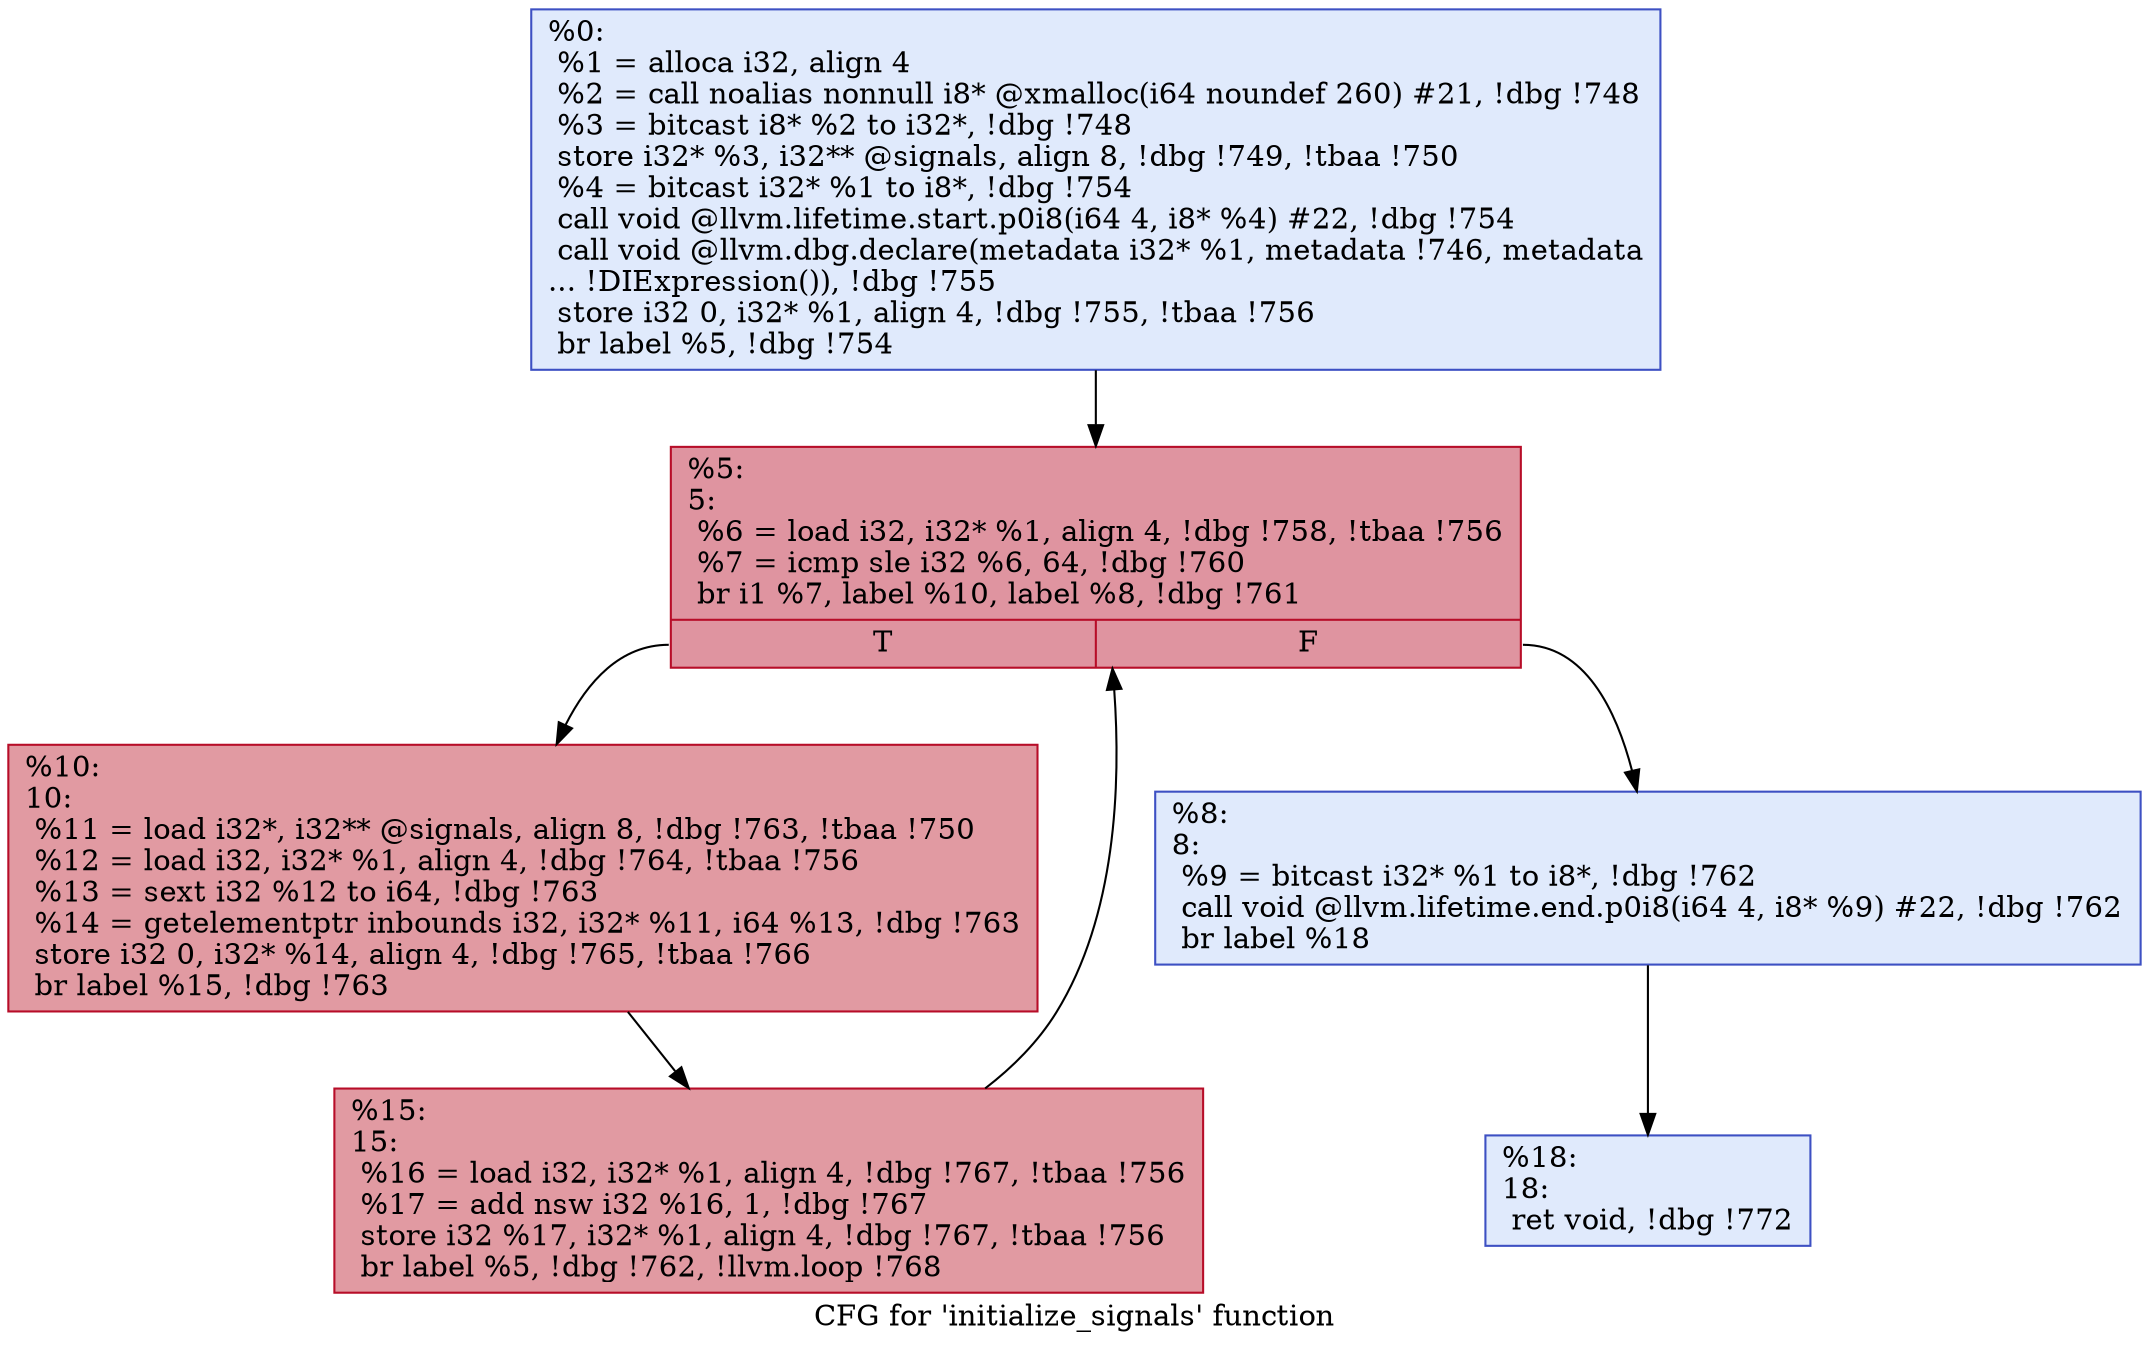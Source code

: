 digraph "CFG for 'initialize_signals' function" {
	label="CFG for 'initialize_signals' function";

	Node0x8d27d0 [shape=record,color="#3d50c3ff", style=filled, fillcolor="#b9d0f970",label="{%0:\l  %1 = alloca i32, align 4\l  %2 = call noalias nonnull i8* @xmalloc(i64 noundef 260) #21, !dbg !748\l  %3 = bitcast i8* %2 to i32*, !dbg !748\l  store i32* %3, i32** @signals, align 8, !dbg !749, !tbaa !750\l  %4 = bitcast i32* %1 to i8*, !dbg !754\l  call void @llvm.lifetime.start.p0i8(i64 4, i8* %4) #22, !dbg !754\l  call void @llvm.dbg.declare(metadata i32* %1, metadata !746, metadata\l... !DIExpression()), !dbg !755\l  store i32 0, i32* %1, align 4, !dbg !755, !tbaa !756\l  br label %5, !dbg !754\l}"];
	Node0x8d27d0 -> Node0x8d2860;
	Node0x8d2860 [shape=record,color="#b70d28ff", style=filled, fillcolor="#b70d2870",label="{%5:\l5:                                                \l  %6 = load i32, i32* %1, align 4, !dbg !758, !tbaa !756\l  %7 = icmp sle i32 %6, 64, !dbg !760\l  br i1 %7, label %10, label %8, !dbg !761\l|{<s0>T|<s1>F}}"];
	Node0x8d2860:s0 -> Node0x8d2900;
	Node0x8d2860:s1 -> Node0x8d28b0;
	Node0x8d28b0 [shape=record,color="#3d50c3ff", style=filled, fillcolor="#b9d0f970",label="{%8:\l8:                                                \l  %9 = bitcast i32* %1 to i8*, !dbg !762\l  call void @llvm.lifetime.end.p0i8(i64 4, i8* %9) #22, !dbg !762\l  br label %18\l}"];
	Node0x8d28b0 -> Node0x8d29a0;
	Node0x8d2900 [shape=record,color="#b70d28ff", style=filled, fillcolor="#bb1b2c70",label="{%10:\l10:                                               \l  %11 = load i32*, i32** @signals, align 8, !dbg !763, !tbaa !750\l  %12 = load i32, i32* %1, align 4, !dbg !764, !tbaa !756\l  %13 = sext i32 %12 to i64, !dbg !763\l  %14 = getelementptr inbounds i32, i32* %11, i64 %13, !dbg !763\l  store i32 0, i32* %14, align 4, !dbg !765, !tbaa !766\l  br label %15, !dbg !763\l}"];
	Node0x8d2900 -> Node0x8d2950;
	Node0x8d2950 [shape=record,color="#b70d28ff", style=filled, fillcolor="#bb1b2c70",label="{%15:\l15:                                               \l  %16 = load i32, i32* %1, align 4, !dbg !767, !tbaa !756\l  %17 = add nsw i32 %16, 1, !dbg !767\l  store i32 %17, i32* %1, align 4, !dbg !767, !tbaa !756\l  br label %5, !dbg !762, !llvm.loop !768\l}"];
	Node0x8d2950 -> Node0x8d2860;
	Node0x8d29a0 [shape=record,color="#3d50c3ff", style=filled, fillcolor="#b9d0f970",label="{%18:\l18:                                               \l  ret void, !dbg !772\l}"];
}
